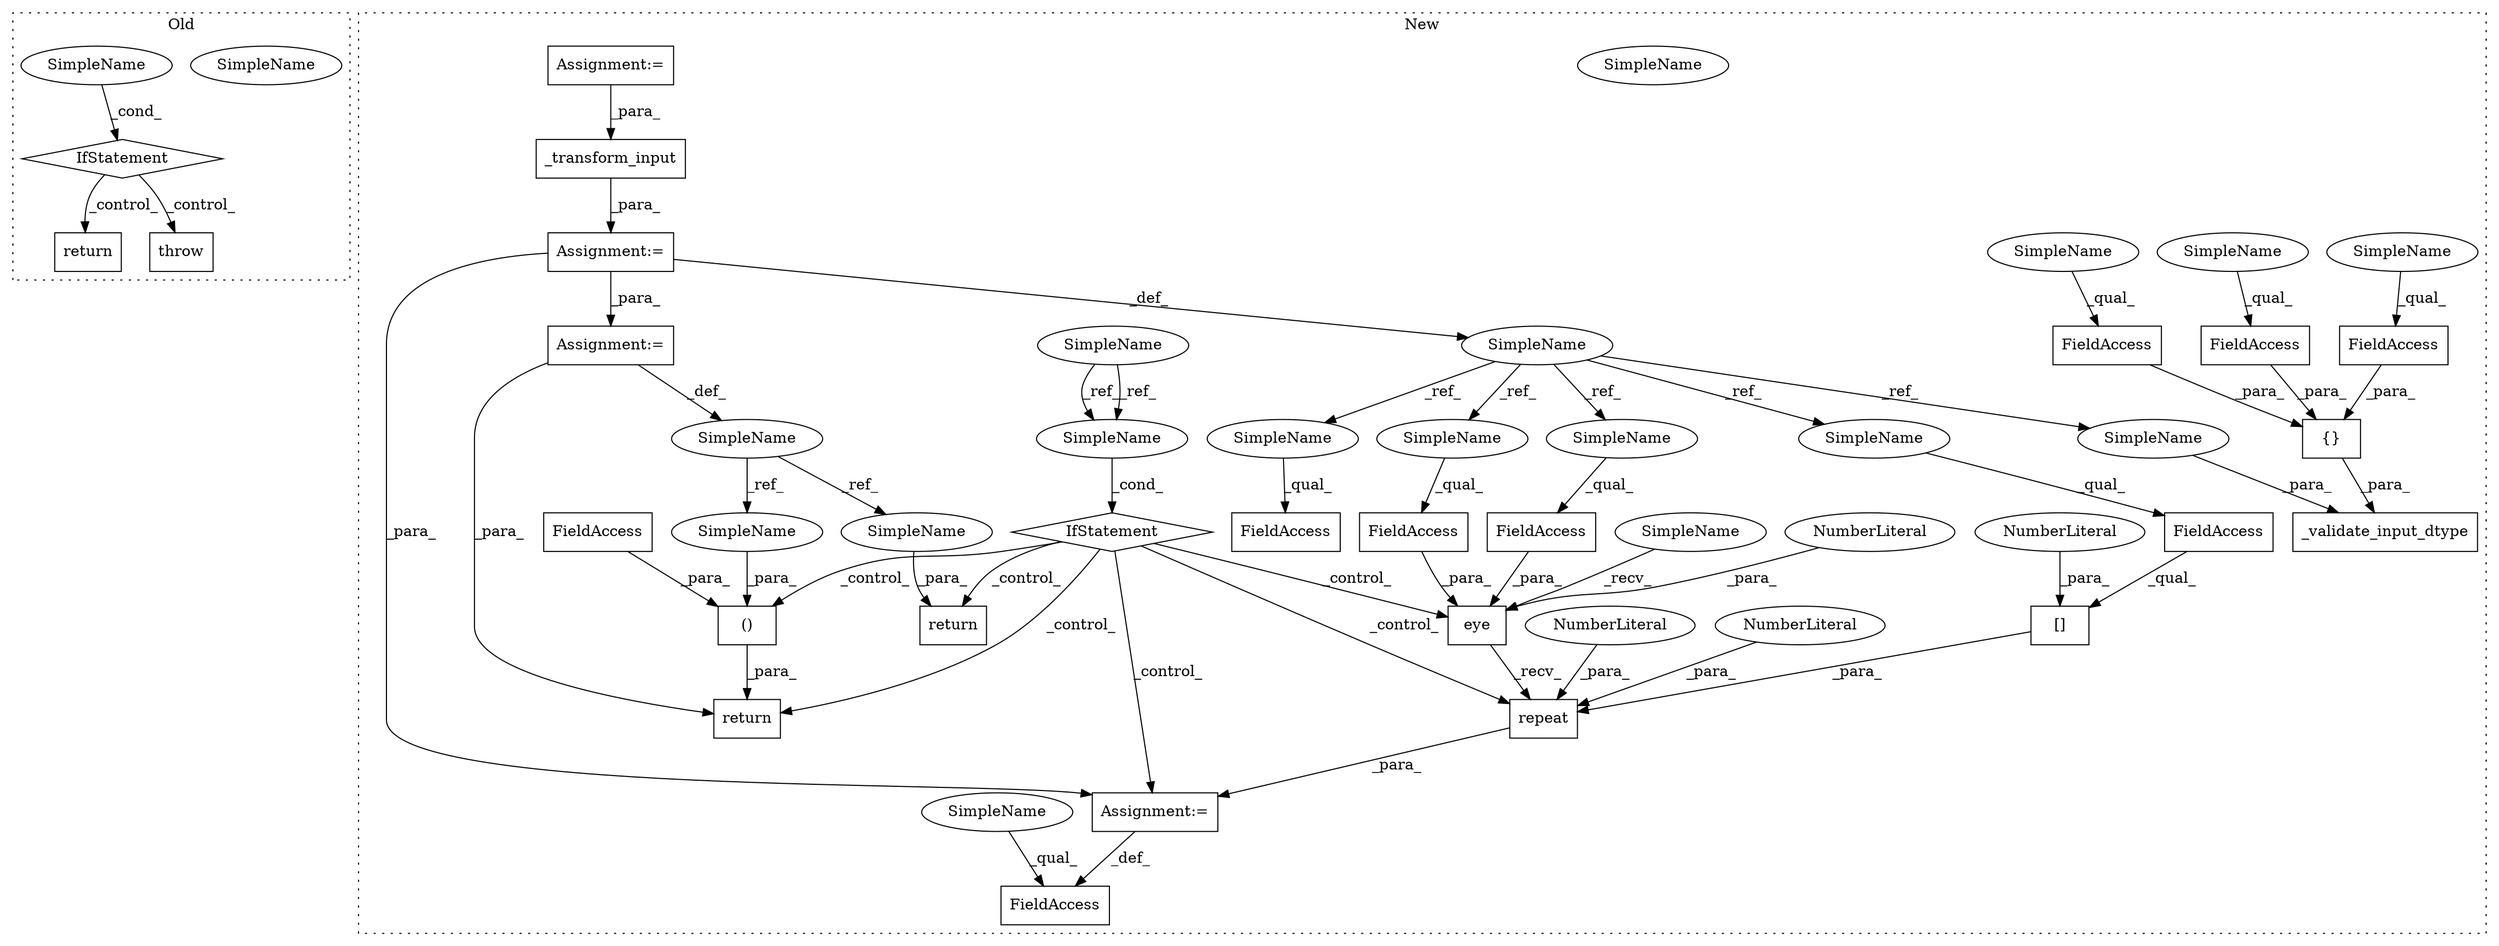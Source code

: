 digraph G {
subgraph cluster0 {
1 [label="throw" a="53" s="13702" l="6" shape="box"];
15 [label="SimpleName" a="42" s="13676" l="16" shape="ellipse"];
16 [label="return" a="41" s="13739" l="7" shape="box"];
29 [label="IfStatement" a="25" s="13672,13692" l="4,2" shape="diamond"];
44 [label="SimpleName" a="42" s="13676" l="16" shape="ellipse"];
label = "Old";
style="dotted";
}
subgraph cluster1 {
2 [label="repeat" a="32" s="14306,14331" l="7,1" shape="box"];
3 [label="SimpleName" a="42" s="14229" l="16" shape="ellipse"];
4 [label="return" a="41" s="14399" l="7" shape="box"];
5 [label="()" a="106" s="14354" l="32" shape="box"];
6 [label="SimpleName" a="42" s="13939" l="16" shape="ellipse"];
7 [label="NumberLiteral" a="34" s="14328" l="1" shape="ellipse"];
8 [label="NumberLiteral" a="34" s="14330" l="1" shape="ellipse"];
9 [label="[]" a="2" s="14313,14326" l="12,1" shape="box"];
10 [label="NumberLiteral" a="34" s="14325" l="1" shape="ellipse"];
11 [label="_transform_input" a="32" s="14019,14041" l="17,1" shape="box"];
12 [label="_validate_input_dtype" a="32" s="14048,14128" l="22,1" shape="box"];
13 [label="{}" a="4" s="14085,14127" l="1,1" shape="box"];
14 [label="SimpleName" a="42" s="14135" l="11" shape="ellipse"];
17 [label="eye" a="32" s="14274,14304" l="4,1" shape="box"];
18 [label="NumberLiteral" a="34" s="14278" l="1" shape="ellipse"];
19 [label="FieldAccess" a="22" s="14100" l="13" shape="box"];
20 [label="SimpleName" a="42" s="14013" l="5" shape="ellipse"];
21 [label="FieldAccess" a="22" s="14313" l="11" shape="box"];
22 [label="FieldAccess" a="22" s="14086" l="13" shape="box"];
23 [label="FieldAccess" a="22" s="14378" l="8" shape="box"];
24 [label="FieldAccess" a="22" s="14293" l="11" shape="box"];
25 [label="FieldAccess" a="22" s="14280" l="12" shape="box"];
26 [label="FieldAccess" a="22" s="14255" l="12" shape="box"];
27 [label="FieldAccess" a="22" s="14114" l="13" shape="box"];
28 [label="IfStatement" a="25" s="14225,14245" l="4,2" shape="diamond"];
30 [label="Assignment:=" a="7" s="14018" l="1" shape="box"];
31 [label="Assignment:=" a="7" s="14146" l="1" shape="box"];
32 [label="Assignment:=" a="7" s="14267" l="1" shape="box"];
33 [label="return" a="41" s="14340" l="14" shape="box"];
34 [label="FieldAccess" a="22" s="14202" l="11" shape="box"];
35 [label="Assignment:=" a="7" s="13966" l="5" shape="box"];
36 [label="SimpleName" a="42" s="14354" l="11" shape="ellipse"];
37 [label="SimpleName" a="42" s="14406" l="11" shape="ellipse"];
38 [label="SimpleName" a="42" s="14229" l="16" shape="ellipse"];
39 [label="SimpleName" a="42" s="14100" l="5" shape="ellipse"];
40 [label="SimpleName" a="42" s="14268" l="5" shape="ellipse"];
41 [label="SimpleName" a="42" s="14086" l="5" shape="ellipse"];
42 [label="SimpleName" a="42" s="14114" l="5" shape="ellipse"];
43 [label="SimpleName" a="42" s="14255" l="5" shape="ellipse"];
45 [label="SimpleName" a="42" s="14202" l="5" shape="ellipse"];
46 [label="SimpleName" a="42" s="14070" l="5" shape="ellipse"];
47 [label="SimpleName" a="42" s="14293" l="5" shape="ellipse"];
48 [label="SimpleName" a="42" s="14313" l="5" shape="ellipse"];
49 [label="SimpleName" a="42" s="14280" l="5" shape="ellipse"];
label = "New";
style="dotted";
}
2 -> 32 [label="_para_"];
5 -> 33 [label="_para_"];
6 -> 38 [label="_ref_"];
6 -> 38 [label="_ref_"];
7 -> 2 [label="_para_"];
8 -> 2 [label="_para_"];
9 -> 2 [label="_para_"];
10 -> 9 [label="_para_"];
11 -> 30 [label="_para_"];
13 -> 12 [label="_para_"];
14 -> 37 [label="_ref_"];
14 -> 36 [label="_ref_"];
17 -> 2 [label="_recv_"];
18 -> 17 [label="_para_"];
19 -> 13 [label="_para_"];
20 -> 48 [label="_ref_"];
20 -> 47 [label="_ref_"];
20 -> 45 [label="_ref_"];
20 -> 46 [label="_ref_"];
20 -> 49 [label="_ref_"];
21 -> 9 [label="_qual_"];
22 -> 13 [label="_para_"];
23 -> 5 [label="_para_"];
24 -> 17 [label="_para_"];
25 -> 17 [label="_para_"];
27 -> 13 [label="_para_"];
28 -> 5 [label="_control_"];
28 -> 17 [label="_control_"];
28 -> 32 [label="_control_"];
28 -> 4 [label="_control_"];
28 -> 2 [label="_control_"];
28 -> 33 [label="_control_"];
29 -> 16 [label="_control_"];
29 -> 1 [label="_control_"];
30 -> 20 [label="_def_"];
30 -> 31 [label="_para_"];
30 -> 32 [label="_para_"];
31 -> 14 [label="_def_"];
31 -> 33 [label="_para_"];
32 -> 26 [label="_def_"];
35 -> 11 [label="_para_"];
36 -> 5 [label="_para_"];
37 -> 4 [label="_para_"];
38 -> 28 [label="_cond_"];
39 -> 19 [label="_qual_"];
40 -> 17 [label="_recv_"];
41 -> 22 [label="_qual_"];
42 -> 27 [label="_qual_"];
43 -> 26 [label="_qual_"];
44 -> 29 [label="_cond_"];
45 -> 34 [label="_qual_"];
46 -> 12 [label="_para_"];
47 -> 24 [label="_qual_"];
48 -> 21 [label="_qual_"];
49 -> 25 [label="_qual_"];
}